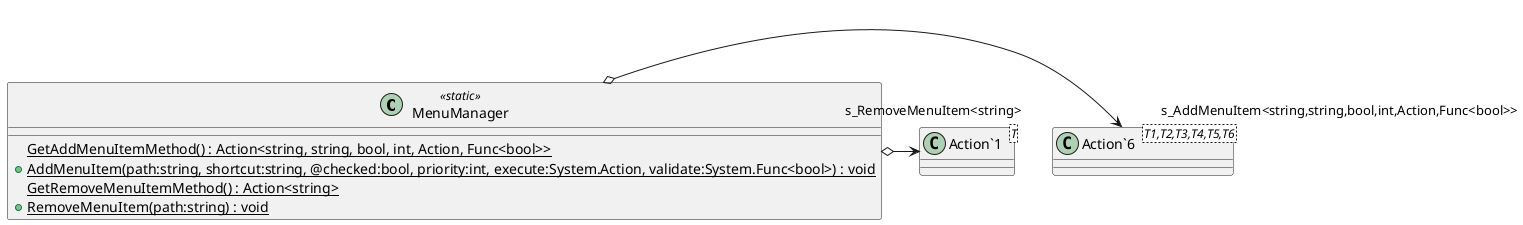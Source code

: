 @startuml
class MenuManager <<static>> {
    {static} GetAddMenuItemMethod() : Action<string, string, bool, int, Action, Func<bool>>
    + {static} AddMenuItem(path:string, shortcut:string, @checked:bool, priority:int, execute:System.Action, validate:System.Func<bool>) : void
    {static} GetRemoveMenuItemMethod() : Action<string>
    + {static} RemoveMenuItem(path:string) : void
}
class "Action`6"<T1,T2,T3,T4,T5,T6> {
}
class "Action`1"<T> {
}
MenuManager o-> "s_AddMenuItem<string,string,bool,int,Action,Func<bool>>" "Action`6"
MenuManager o-> "s_RemoveMenuItem<string>" "Action`1"
@enduml
